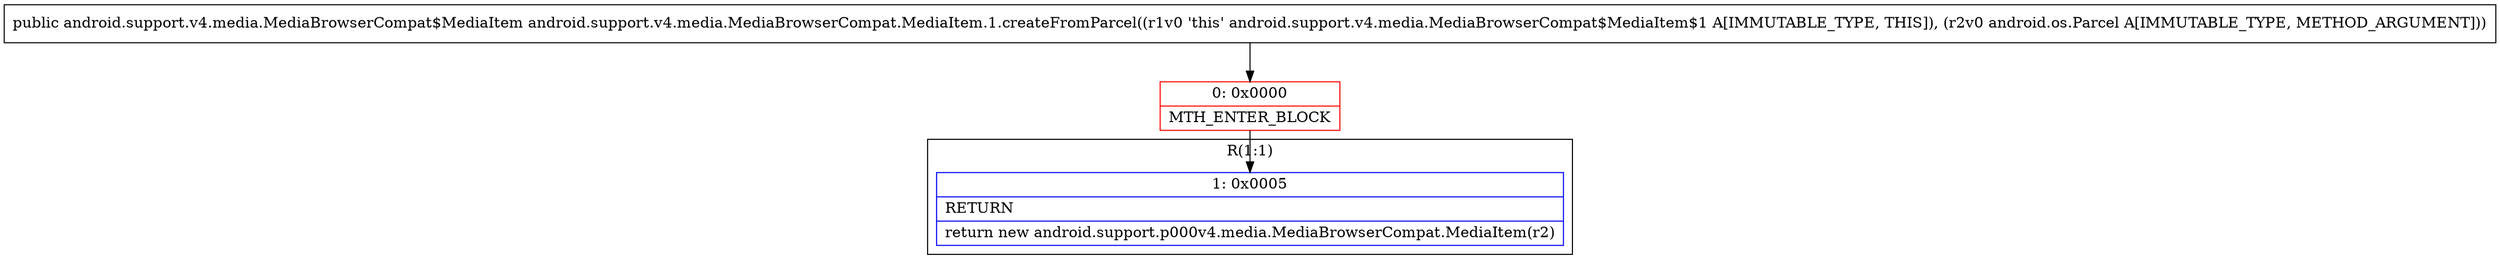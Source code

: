 digraph "CFG forandroid.support.v4.media.MediaBrowserCompat.MediaItem.1.createFromParcel(Landroid\/os\/Parcel;)Landroid\/support\/v4\/media\/MediaBrowserCompat$MediaItem;" {
subgraph cluster_Region_126508343 {
label = "R(1:1)";
node [shape=record,color=blue];
Node_1 [shape=record,label="{1\:\ 0x0005|RETURN\l|return new android.support.p000v4.media.MediaBrowserCompat.MediaItem(r2)\l}"];
}
Node_0 [shape=record,color=red,label="{0\:\ 0x0000|MTH_ENTER_BLOCK\l}"];
MethodNode[shape=record,label="{public android.support.v4.media.MediaBrowserCompat$MediaItem android.support.v4.media.MediaBrowserCompat.MediaItem.1.createFromParcel((r1v0 'this' android.support.v4.media.MediaBrowserCompat$MediaItem$1 A[IMMUTABLE_TYPE, THIS]), (r2v0 android.os.Parcel A[IMMUTABLE_TYPE, METHOD_ARGUMENT])) }"];
MethodNode -> Node_0;
Node_0 -> Node_1;
}

